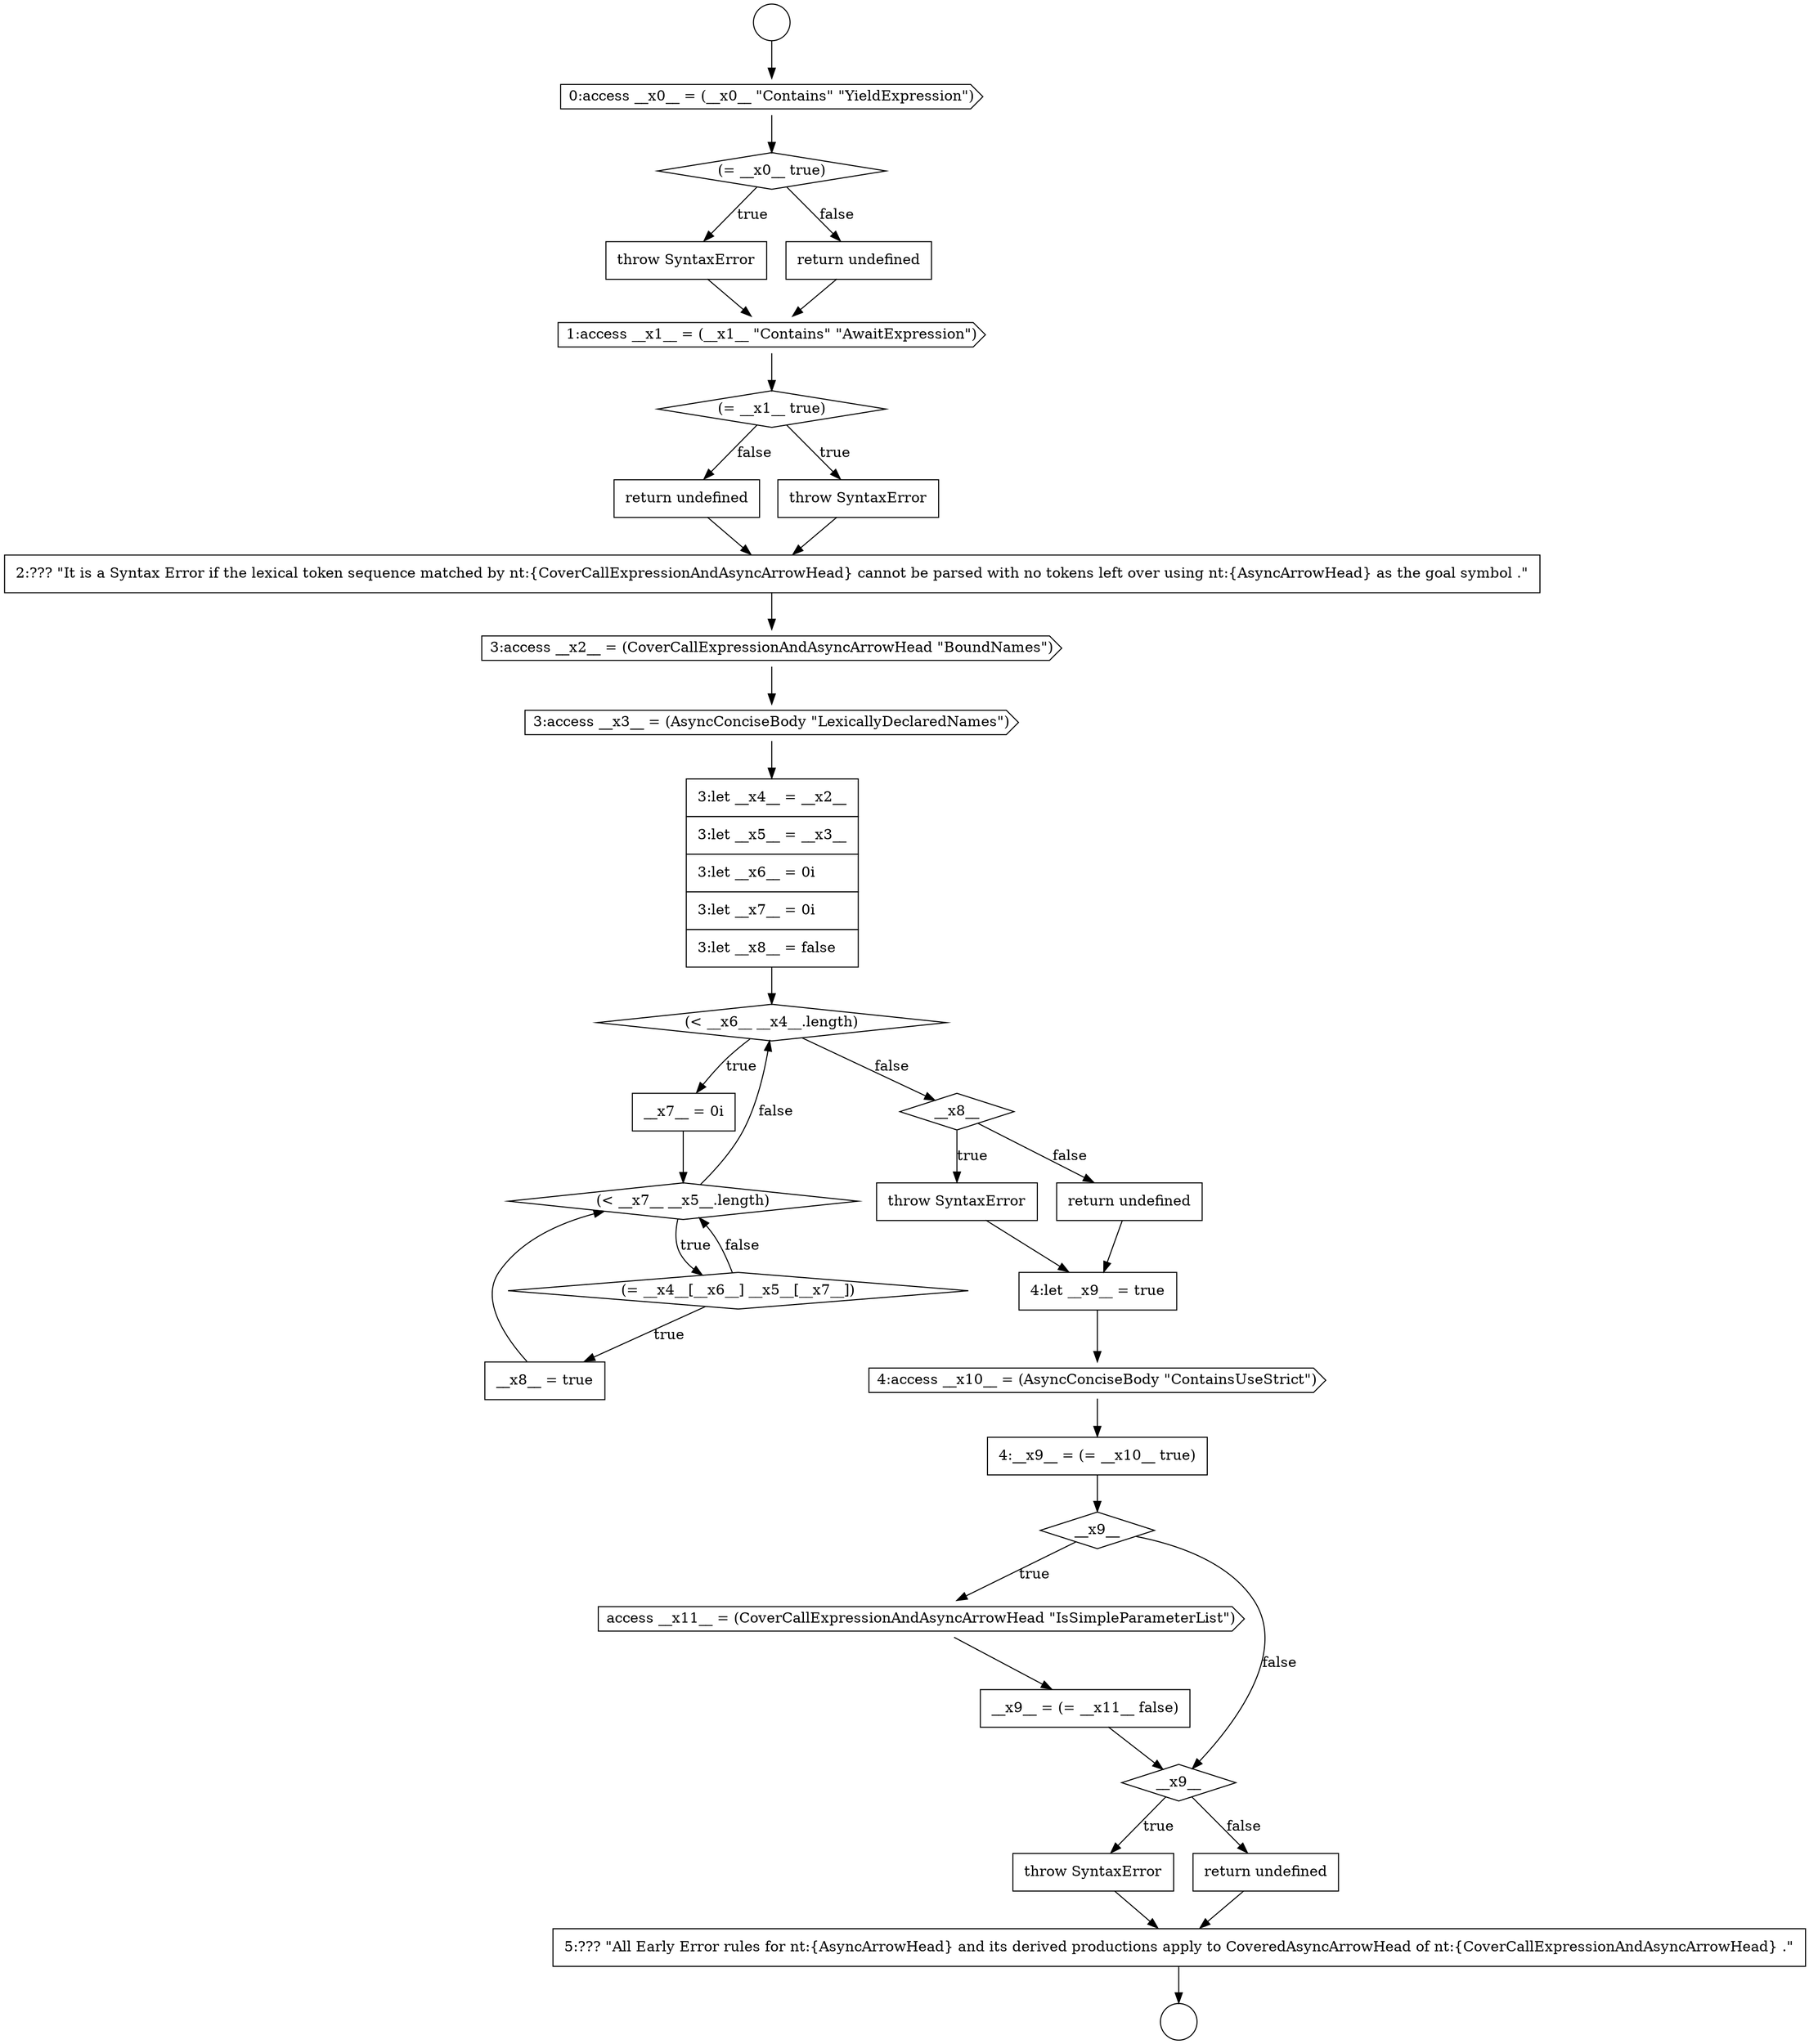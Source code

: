 digraph {
  node18011 [shape=none, margin=0, label=<<font color="black">
    <table border="0" cellborder="1" cellspacing="0" cellpadding="10">
      <tr><td align="left">return undefined</td></tr>
    </table>
  </font>> color="black" fillcolor="white" style=filled]
  node18026 [shape=none, margin=0, label=<<font color="black">
    <table border="0" cellborder="1" cellspacing="0" cellpadding="10">
      <tr><td align="left">4:__x9__ = (= __x10__ true)</td></tr>
    </table>
  </font>> color="black" fillcolor="white" style=filled]
  node18004 [shape=cds, label=<<font color="black">0:access __x0__ = (__x0__ &quot;Contains&quot; &quot;YieldExpression&quot;)</font>> color="black" fillcolor="white" style=filled]
  node18017 [shape=none, margin=0, label=<<font color="black">
    <table border="0" cellborder="1" cellspacing="0" cellpadding="10">
      <tr><td align="left">__x7__ = 0i</td></tr>
    </table>
  </font>> color="black" fillcolor="white" style=filled]
  node18016 [shape=diamond, label=<<font color="black">(&lt; __x6__ __x4__.length)</font>> color="black" fillcolor="white" style=filled]
  node18027 [shape=diamond, label=<<font color="black">__x9__</font>> color="black" fillcolor="white" style=filled]
  node18012 [shape=none, margin=0, label=<<font color="black">
    <table border="0" cellborder="1" cellspacing="0" cellpadding="10">
      <tr><td align="left">2:??? &quot;It is a Syntax Error if the lexical token sequence matched by nt:{CoverCallExpressionAndAsyncArrowHead} cannot be parsed with no tokens left over using nt:{AsyncArrowHead} as the goal symbol .&quot;</td></tr>
    </table>
  </font>> color="black" fillcolor="white" style=filled]
  node18013 [shape=cds, label=<<font color="black">3:access __x2__ = (CoverCallExpressionAndAsyncArrowHead &quot;BoundNames&quot;)</font>> color="black" fillcolor="white" style=filled]
  node18003 [shape=circle label=" " color="black" fillcolor="white" style=filled]
  node18006 [shape=none, margin=0, label=<<font color="black">
    <table border="0" cellborder="1" cellspacing="0" cellpadding="10">
      <tr><td align="left">throw SyntaxError</td></tr>
    </table>
  </font>> color="black" fillcolor="white" style=filled]
  node18028 [shape=cds, label=<<font color="black">access __x11__ = (CoverCallExpressionAndAsyncArrowHead &quot;IsSimpleParameterList&quot;)</font>> color="black" fillcolor="white" style=filled]
  node18009 [shape=diamond, label=<<font color="black">(= __x1__ true)</font>> color="black" fillcolor="white" style=filled]
  node18002 [shape=circle label=" " color="black" fillcolor="white" style=filled]
  node18019 [shape=diamond, label=<<font color="black">(= __x4__[__x6__] __x5__[__x7__])</font>> color="black" fillcolor="white" style=filled]
  node18021 [shape=diamond, label=<<font color="black">__x8__</font>> color="black" fillcolor="white" style=filled]
  node18014 [shape=cds, label=<<font color="black">3:access __x3__ = (AsyncConciseBody &quot;LexicallyDeclaredNames&quot;)</font>> color="black" fillcolor="white" style=filled]
  node18008 [shape=cds, label=<<font color="black">1:access __x1__ = (__x1__ &quot;Contains&quot; &quot;AwaitExpression&quot;)</font>> color="black" fillcolor="white" style=filled]
  node18033 [shape=none, margin=0, label=<<font color="black">
    <table border="0" cellborder="1" cellspacing="0" cellpadding="10">
      <tr><td align="left">5:??? &quot;All Early Error rules for nt:{AsyncArrowHead} and its derived productions apply to CoveredAsyncArrowHead of nt:{CoverCallExpressionAndAsyncArrowHead} .&quot;</td></tr>
    </table>
  </font>> color="black" fillcolor="white" style=filled]
  node18018 [shape=diamond, label=<<font color="black">(&lt; __x7__ __x5__.length)</font>> color="black" fillcolor="white" style=filled]
  node18020 [shape=none, margin=0, label=<<font color="black">
    <table border="0" cellborder="1" cellspacing="0" cellpadding="10">
      <tr><td align="left">__x8__ = true</td></tr>
    </table>
  </font>> color="black" fillcolor="white" style=filled]
  node18023 [shape=none, margin=0, label=<<font color="black">
    <table border="0" cellborder="1" cellspacing="0" cellpadding="10">
      <tr><td align="left">return undefined</td></tr>
    </table>
  </font>> color="black" fillcolor="white" style=filled]
  node18015 [shape=none, margin=0, label=<<font color="black">
    <table border="0" cellborder="1" cellspacing="0" cellpadding="10">
      <tr><td align="left">3:let __x4__ = __x2__</td></tr>
      <tr><td align="left">3:let __x5__ = __x3__</td></tr>
      <tr><td align="left">3:let __x6__ = 0i</td></tr>
      <tr><td align="left">3:let __x7__ = 0i</td></tr>
      <tr><td align="left">3:let __x8__ = false</td></tr>
    </table>
  </font>> color="black" fillcolor="white" style=filled]
  node18005 [shape=diamond, label=<<font color="black">(= __x0__ true)</font>> color="black" fillcolor="white" style=filled]
  node18030 [shape=diamond, label=<<font color="black">__x9__</font>> color="black" fillcolor="white" style=filled]
  node18022 [shape=none, margin=0, label=<<font color="black">
    <table border="0" cellborder="1" cellspacing="0" cellpadding="10">
      <tr><td align="left">throw SyntaxError</td></tr>
    </table>
  </font>> color="black" fillcolor="white" style=filled]
  node18031 [shape=none, margin=0, label=<<font color="black">
    <table border="0" cellborder="1" cellspacing="0" cellpadding="10">
      <tr><td align="left">throw SyntaxError</td></tr>
    </table>
  </font>> color="black" fillcolor="white" style=filled]
  node18007 [shape=none, margin=0, label=<<font color="black">
    <table border="0" cellborder="1" cellspacing="0" cellpadding="10">
      <tr><td align="left">return undefined</td></tr>
    </table>
  </font>> color="black" fillcolor="white" style=filled]
  node18032 [shape=none, margin=0, label=<<font color="black">
    <table border="0" cellborder="1" cellspacing="0" cellpadding="10">
      <tr><td align="left">return undefined</td></tr>
    </table>
  </font>> color="black" fillcolor="white" style=filled]
  node18024 [shape=none, margin=0, label=<<font color="black">
    <table border="0" cellborder="1" cellspacing="0" cellpadding="10">
      <tr><td align="left">4:let __x9__ = true</td></tr>
    </table>
  </font>> color="black" fillcolor="white" style=filled]
  node18029 [shape=none, margin=0, label=<<font color="black">
    <table border="0" cellborder="1" cellspacing="0" cellpadding="10">
      <tr><td align="left">__x9__ = (= __x11__ false)</td></tr>
    </table>
  </font>> color="black" fillcolor="white" style=filled]
  node18010 [shape=none, margin=0, label=<<font color="black">
    <table border="0" cellborder="1" cellspacing="0" cellpadding="10">
      <tr><td align="left">throw SyntaxError</td></tr>
    </table>
  </font>> color="black" fillcolor="white" style=filled]
  node18025 [shape=cds, label=<<font color="black">4:access __x10__ = (AsyncConciseBody &quot;ContainsUseStrict&quot;)</font>> color="black" fillcolor="white" style=filled]
  node18033 -> node18003 [ color="black"]
  node18028 -> node18029 [ color="black"]
  node18029 -> node18030 [ color="black"]
  node18027 -> node18028 [label=<<font color="black">true</font>> color="black"]
  node18027 -> node18030 [label=<<font color="black">false</font>> color="black"]
  node18023 -> node18024 [ color="black"]
  node18019 -> node18020 [label=<<font color="black">true</font>> color="black"]
  node18019 -> node18018 [label=<<font color="black">false</font>> color="black"]
  node18018 -> node18019 [label=<<font color="black">true</font>> color="black"]
  node18018 -> node18016 [label=<<font color="black">false</font>> color="black"]
  node18020 -> node18018 [ color="black"]
  node18032 -> node18033 [ color="black"]
  node18024 -> node18025 [ color="black"]
  node18012 -> node18013 [ color="black"]
  node18016 -> node18017 [label=<<font color="black">true</font>> color="black"]
  node18016 -> node18021 [label=<<font color="black">false</font>> color="black"]
  node18026 -> node18027 [ color="black"]
  node18008 -> node18009 [ color="black"]
  node18030 -> node18031 [label=<<font color="black">true</font>> color="black"]
  node18030 -> node18032 [label=<<font color="black">false</font>> color="black"]
  node18009 -> node18010 [label=<<font color="black">true</font>> color="black"]
  node18009 -> node18011 [label=<<font color="black">false</font>> color="black"]
  node18031 -> node18033 [ color="black"]
  node18022 -> node18024 [ color="black"]
  node18002 -> node18004 [ color="black"]
  node18017 -> node18018 [ color="black"]
  node18005 -> node18006 [label=<<font color="black">true</font>> color="black"]
  node18005 -> node18007 [label=<<font color="black">false</font>> color="black"]
  node18021 -> node18022 [label=<<font color="black">true</font>> color="black"]
  node18021 -> node18023 [label=<<font color="black">false</font>> color="black"]
  node18015 -> node18016 [ color="black"]
  node18010 -> node18012 [ color="black"]
  node18011 -> node18012 [ color="black"]
  node18013 -> node18014 [ color="black"]
  node18025 -> node18026 [ color="black"]
  node18006 -> node18008 [ color="black"]
  node18004 -> node18005 [ color="black"]
  node18007 -> node18008 [ color="black"]
  node18014 -> node18015 [ color="black"]
}
